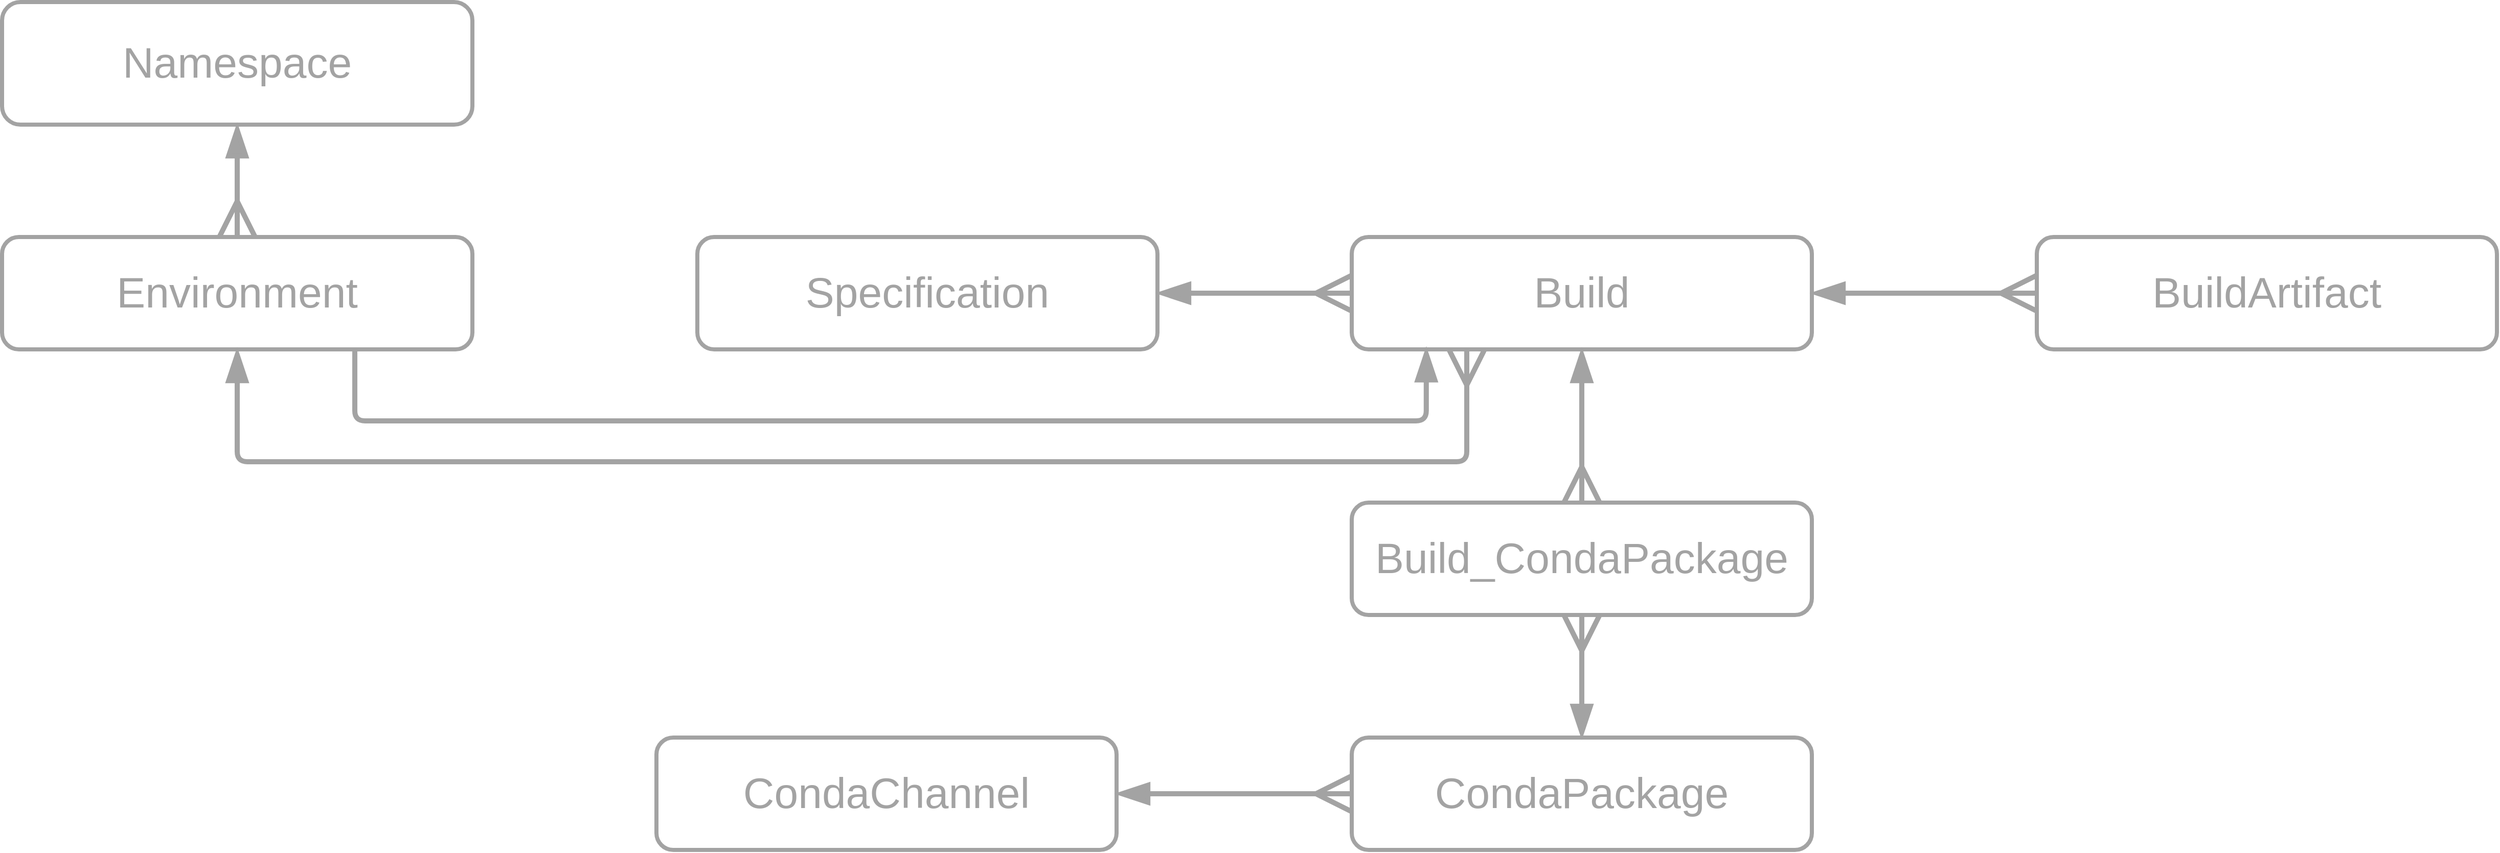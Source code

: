 <mxfile version="20.3.0" type="device"><diagram id="k2UWlX9koOfceY-j0W9X" name="Page-1"><mxGraphModel dx="1895" dy="1331" grid="1" gridSize="10" guides="1" tooltips="1" connect="1" arrows="1" fold="1" page="1" pageScale="1" pageWidth="1169" pageHeight="827" math="0" shadow="0"><root><mxCell id="0"/><mxCell id="1" parent="0"/><mxCell id="1KcVJi1muFZf3pma5vvl-1" value="&lt;font style=&quot;font-size: 42px;&quot;&gt;Namespace&lt;/font&gt;" style="rounded=1;whiteSpace=wrap;html=1;strokeColor=#A3A3A3;fontSize=42;labelBackgroundColor=none;fillColor=none;strokeWidth=4;fontColor=#A3A3A3;verticalAlign=middle;" parent="1" vertex="1"><mxGeometry x="110" y="110" width="460" height="120" as="geometry"/></mxCell><mxCell id="1KcVJi1muFZf3pma5vvl-27" style="edgeStyle=orthogonalEdgeStyle;rounded=1;orthogonalLoop=1;jettySize=auto;html=1;exitX=0.75;exitY=1;exitDx=0;exitDy=0;entryX=0.162;entryY=0.993;entryDx=0;entryDy=0;strokeColor=#A3A3A3;strokeWidth=5;fontSize=42;fontColor=#A3A3A3;startArrow=none;startFill=0;endArrow=blockThin;endFill=1;startSize=29;endSize=20;sourcePerimeterSpacing=0;targetPerimeterSpacing=0;entryPerimeter=0;" parent="1" source="1KcVJi1muFZf3pma5vvl-13" target="1KcVJi1muFZf3pma5vvl-15" edge="1"><mxGeometry relative="1" as="geometry"><Array as="points"><mxPoint x="455" y="520"/><mxPoint x="1503" y="520"/></Array></mxGeometry></mxCell><mxCell id="1KcVJi1muFZf3pma5vvl-13" value="&lt;font style=&quot;font-size: 42px;&quot;&gt;Environment&lt;/font&gt;" style="rounded=1;whiteSpace=wrap;html=1;strokeColor=#A3A3A3;fontSize=42;labelBackgroundColor=none;fillColor=none;strokeWidth=4;fontColor=#A3A3A3;verticalAlign=middle;" parent="1" vertex="1"><mxGeometry x="110" y="340" width="460" height="110" as="geometry"/></mxCell><mxCell id="1KcVJi1muFZf3pma5vvl-14" value="&lt;font style=&quot;font-size: 42px;&quot;&gt;Specification&lt;/font&gt;" style="rounded=1;whiteSpace=wrap;html=1;strokeColor=#A3A3A3;fontSize=42;labelBackgroundColor=none;fillColor=none;strokeWidth=4;fontColor=#A3A3A3;verticalAlign=middle;" parent="1" vertex="1"><mxGeometry x="790" y="340" width="450" height="110" as="geometry"/></mxCell><mxCell id="1KcVJi1muFZf3pma5vvl-28" style="edgeStyle=orthogonalEdgeStyle;rounded=1;orthogonalLoop=1;jettySize=auto;html=1;exitX=0.25;exitY=1;exitDx=0;exitDy=0;entryX=0.5;entryY=1;entryDx=0;entryDy=0;strokeColor=#A3A3A3;strokeWidth=5;fontSize=42;fontColor=#A3A3A3;startArrow=ERmany;startFill=0;endArrow=blockThin;endFill=1;startSize=29;endSize=20;sourcePerimeterSpacing=0;targetPerimeterSpacing=0;" parent="1" source="1KcVJi1muFZf3pma5vvl-15" target="1KcVJi1muFZf3pma5vvl-13" edge="1"><mxGeometry relative="1" as="geometry"><Array as="points"><mxPoint x="1542" y="560"/><mxPoint x="340" y="560"/></Array></mxGeometry></mxCell><mxCell id="1KcVJi1muFZf3pma5vvl-15" value="&lt;font style=&quot;font-size: 42px;&quot;&gt;Build&lt;/font&gt;" style="rounded=1;whiteSpace=wrap;html=1;strokeColor=#A3A3A3;fontSize=42;labelBackgroundColor=none;fillColor=none;strokeWidth=4;fontColor=#A3A3A3;verticalAlign=middle;" parent="1" vertex="1"><mxGeometry x="1430" y="340" width="450" height="110" as="geometry"/></mxCell><mxCell id="1KcVJi1muFZf3pma5vvl-16" value="&lt;font style=&quot;font-size: 42px;&quot;&gt;BuildArtifact&lt;/font&gt;" style="rounded=1;whiteSpace=wrap;html=1;strokeColor=#A3A3A3;fontSize=42;labelBackgroundColor=none;fillColor=none;strokeWidth=4;fontColor=#A3A3A3;verticalAlign=middle;" parent="1" vertex="1"><mxGeometry x="2100" y="340" width="450" height="110" as="geometry"/></mxCell><mxCell id="1KcVJi1muFZf3pma5vvl-17" value="&lt;font style=&quot;font-size: 42px;&quot;&gt;Build_CondaPackage&lt;/font&gt;" style="rounded=1;whiteSpace=wrap;html=1;strokeColor=#A3A3A3;fontSize=42;labelBackgroundColor=none;fillColor=none;strokeWidth=4;fontColor=#A3A3A3;verticalAlign=middle;" parent="1" vertex="1"><mxGeometry x="1430" y="600" width="450" height="110" as="geometry"/></mxCell><mxCell id="1KcVJi1muFZf3pma5vvl-18" value="&lt;font style=&quot;font-size: 42px;&quot;&gt;CondaPackage&lt;/font&gt;" style="rounded=1;whiteSpace=wrap;html=1;strokeColor=#A3A3A3;fontSize=42;labelBackgroundColor=none;fillColor=none;strokeWidth=4;fontColor=#A3A3A3;verticalAlign=middle;" parent="1" vertex="1"><mxGeometry x="1430" y="830" width="450" height="110" as="geometry"/></mxCell><mxCell id="1KcVJi1muFZf3pma5vvl-19" value="&lt;font style=&quot;font-size: 42px;&quot;&gt;CondaChannel&lt;/font&gt;" style="rounded=1;whiteSpace=wrap;html=1;strokeColor=#A3A3A3;fontSize=42;labelBackgroundColor=none;fillColor=none;strokeWidth=4;fontColor=#A3A3A3;verticalAlign=middle;" parent="1" vertex="1"><mxGeometry x="750" y="830" width="450" height="110" as="geometry"/></mxCell><mxCell id="1KcVJi1muFZf3pma5vvl-20" value="" style="endArrow=blockThin;html=1;rounded=0;fontSize=42;fontColor=#A3A3A3;exitX=0.5;exitY=0;exitDx=0;exitDy=0;entryX=0.5;entryY=1;entryDx=0;entryDy=0;strokeColor=#A3A3A3;endFill=1;startSize=29;endSize=20;strokeWidth=5;startArrow=ERmany;startFill=0;targetPerimeterSpacing=0;sourcePerimeterSpacing=0;" parent="1" source="1KcVJi1muFZf3pma5vvl-13" target="1KcVJi1muFZf3pma5vvl-1" edge="1"><mxGeometry width="50" height="50" relative="1" as="geometry"><mxPoint x="1020" y="660" as="sourcePoint"/><mxPoint x="1070" y="610" as="targetPoint"/></mxGeometry></mxCell><mxCell id="1KcVJi1muFZf3pma5vvl-22" value="" style="endArrow=blockThin;html=1;rounded=0;fontSize=42;fontColor=#A3A3A3;exitX=0;exitY=0.5;exitDx=0;exitDy=0;entryX=1;entryY=0.5;entryDx=0;entryDy=0;strokeColor=#A3A3A3;endFill=1;startSize=29;endSize=20;strokeWidth=5;startArrow=ERmany;startFill=0;targetPerimeterSpacing=0;sourcePerimeterSpacing=0;" parent="1" source="1KcVJi1muFZf3pma5vvl-15" target="1KcVJi1muFZf3pma5vvl-14" edge="1"><mxGeometry width="50" height="50" relative="1" as="geometry"><mxPoint x="1280" y="500" as="sourcePoint"/><mxPoint x="1280" y="390" as="targetPoint"/></mxGeometry></mxCell><mxCell id="1KcVJi1muFZf3pma5vvl-23" value="" style="endArrow=blockThin;html=1;rounded=0;fontSize=42;fontColor=#A3A3A3;exitX=0;exitY=0.5;exitDx=0;exitDy=0;entryX=1;entryY=0.5;entryDx=0;entryDy=0;strokeColor=#A3A3A3;endFill=1;startSize=29;endSize=20;strokeWidth=5;startArrow=ERmany;startFill=0;targetPerimeterSpacing=0;sourcePerimeterSpacing=0;" parent="1" source="1KcVJi1muFZf3pma5vvl-16" target="1KcVJi1muFZf3pma5vvl-15" edge="1"><mxGeometry width="50" height="50" relative="1" as="geometry"><mxPoint x="2090" y="405" as="sourcePoint"/><mxPoint x="1900" y="405" as="targetPoint"/></mxGeometry></mxCell><mxCell id="1KcVJi1muFZf3pma5vvl-24" value="" style="endArrow=blockThin;html=1;rounded=0;fontSize=42;fontColor=#A3A3A3;exitX=0.5;exitY=0;exitDx=0;exitDy=0;strokeColor=#A3A3A3;endFill=1;startSize=29;endSize=20;strokeWidth=5;startArrow=ERmany;startFill=0;targetPerimeterSpacing=0;sourcePerimeterSpacing=0;" parent="1" source="1KcVJi1muFZf3pma5vvl-17" target="1KcVJi1muFZf3pma5vvl-15" edge="1"><mxGeometry width="50" height="50" relative="1" as="geometry"><mxPoint x="1880" y="530" as="sourcePoint"/><mxPoint x="1660" y="530" as="targetPoint"/></mxGeometry></mxCell><mxCell id="1KcVJi1muFZf3pma5vvl-25" value="" style="endArrow=blockThin;html=1;rounded=0;fontSize=42;fontColor=#A3A3A3;strokeColor=#A3A3A3;endFill=1;startSize=29;endSize=20;strokeWidth=5;startArrow=ERmany;startFill=0;targetPerimeterSpacing=0;sourcePerimeterSpacing=0;exitX=0.5;exitY=1;exitDx=0;exitDy=0;entryX=0.5;entryY=0;entryDx=0;entryDy=0;" parent="1" source="1KcVJi1muFZf3pma5vvl-17" target="1KcVJi1muFZf3pma5vvl-18" edge="1"><mxGeometry width="50" height="50" relative="1" as="geometry"><mxPoint x="1670" y="750" as="sourcePoint"/><mxPoint x="1670" y="910" as="targetPoint"/></mxGeometry></mxCell><mxCell id="1KcVJi1muFZf3pma5vvl-26" value="" style="endArrow=blockThin;html=1;rounded=0;fontSize=42;fontColor=#A3A3A3;exitX=0;exitY=0.5;exitDx=0;exitDy=0;entryX=1;entryY=0.5;entryDx=0;entryDy=0;strokeColor=#A3A3A3;endFill=1;startSize=29;endSize=20;strokeWidth=5;startArrow=ERmany;startFill=0;targetPerimeterSpacing=0;sourcePerimeterSpacing=0;" parent="1" source="1KcVJi1muFZf3pma5vvl-18" target="1KcVJi1muFZf3pma5vvl-19" edge="1"><mxGeometry width="50" height="50" relative="1" as="geometry"><mxPoint x="1420" y="800" as="sourcePoint"/><mxPoint x="1230" y="800" as="targetPoint"/></mxGeometry></mxCell></root></mxGraphModel></diagram></mxfile>